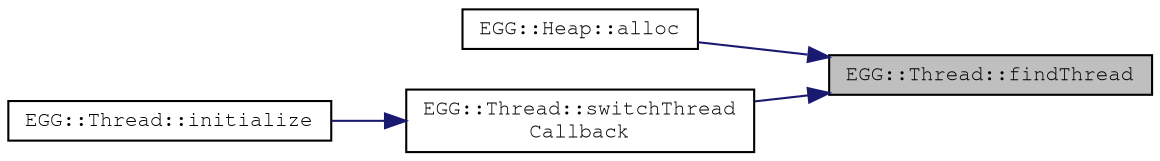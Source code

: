 digraph "EGG::Thread::findThread"
{
 // LATEX_PDF_SIZE
  edge [fontname="FreeMono",fontsize="10",labelfontname="FreeMono",labelfontsize="10"];
  node [fontname="FreeMono",fontsize="10",shape=record];
  rankdir="RL";
  Node1 [label="EGG::Thread::findThread",height=0.2,width=0.4,color="black", fillcolor="grey75", style="filled", fontcolor="black",tooltip="Find the (first) EGG::Thread that matches the provided osThread."];
  Node1 -> Node2 [dir="back",color="midnightblue",fontsize="10",style="solid",fontname="FreeMono"];
  Node2 [label="EGG::Heap::alloc",height=0.2,width=0.4,color="black", fillcolor="white", style="filled",URL="$class_e_g_g_1_1_heap.html#ad2bc7d4622e0f6e4868d9b58d3f8dc05",tooltip="Allocate a block of memory in a heap."];
  Node1 -> Node3 [dir="back",color="midnightblue",fontsize="10",style="solid",fontname="FreeMono"];
  Node3 [label="EGG::Thread::switchThread\lCallback",height=0.2,width=0.4,color="black", fillcolor="white", style="filled",URL="$class_e_g_g_1_1_thread.html#a277a20ae3c47826fb11f094dfcbc1910",tooltip="The callback for switching threads."];
  Node3 -> Node4 [dir="back",color="midnightblue",fontsize="10",style="solid",fontname="FreeMono"];
  Node4 [label="EGG::Thread::initialize",height=0.2,width=0.4,color="black", fillcolor="white", style="filled",URL="$class_e_g_g_1_1_thread.html#abbfc0a82282070f7ac540cde4f2199bb",tooltip="Initialize EGG Thread."];
}
